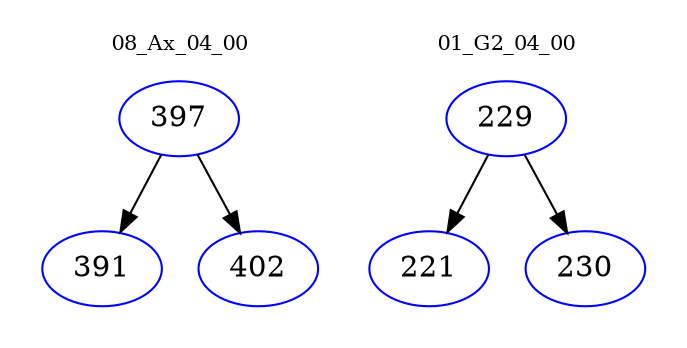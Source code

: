 digraph{
subgraph cluster_0 {
color = white
label = "08_Ax_04_00";
fontsize=10;
T0_397 [label="397", color="blue"]
T0_397 -> T0_391 [color="black"]
T0_391 [label="391", color="blue"]
T0_397 -> T0_402 [color="black"]
T0_402 [label="402", color="blue"]
}
subgraph cluster_1 {
color = white
label = "01_G2_04_00";
fontsize=10;
T1_229 [label="229", color="blue"]
T1_229 -> T1_221 [color="black"]
T1_221 [label="221", color="blue"]
T1_229 -> T1_230 [color="black"]
T1_230 [label="230", color="blue"]
}
}
